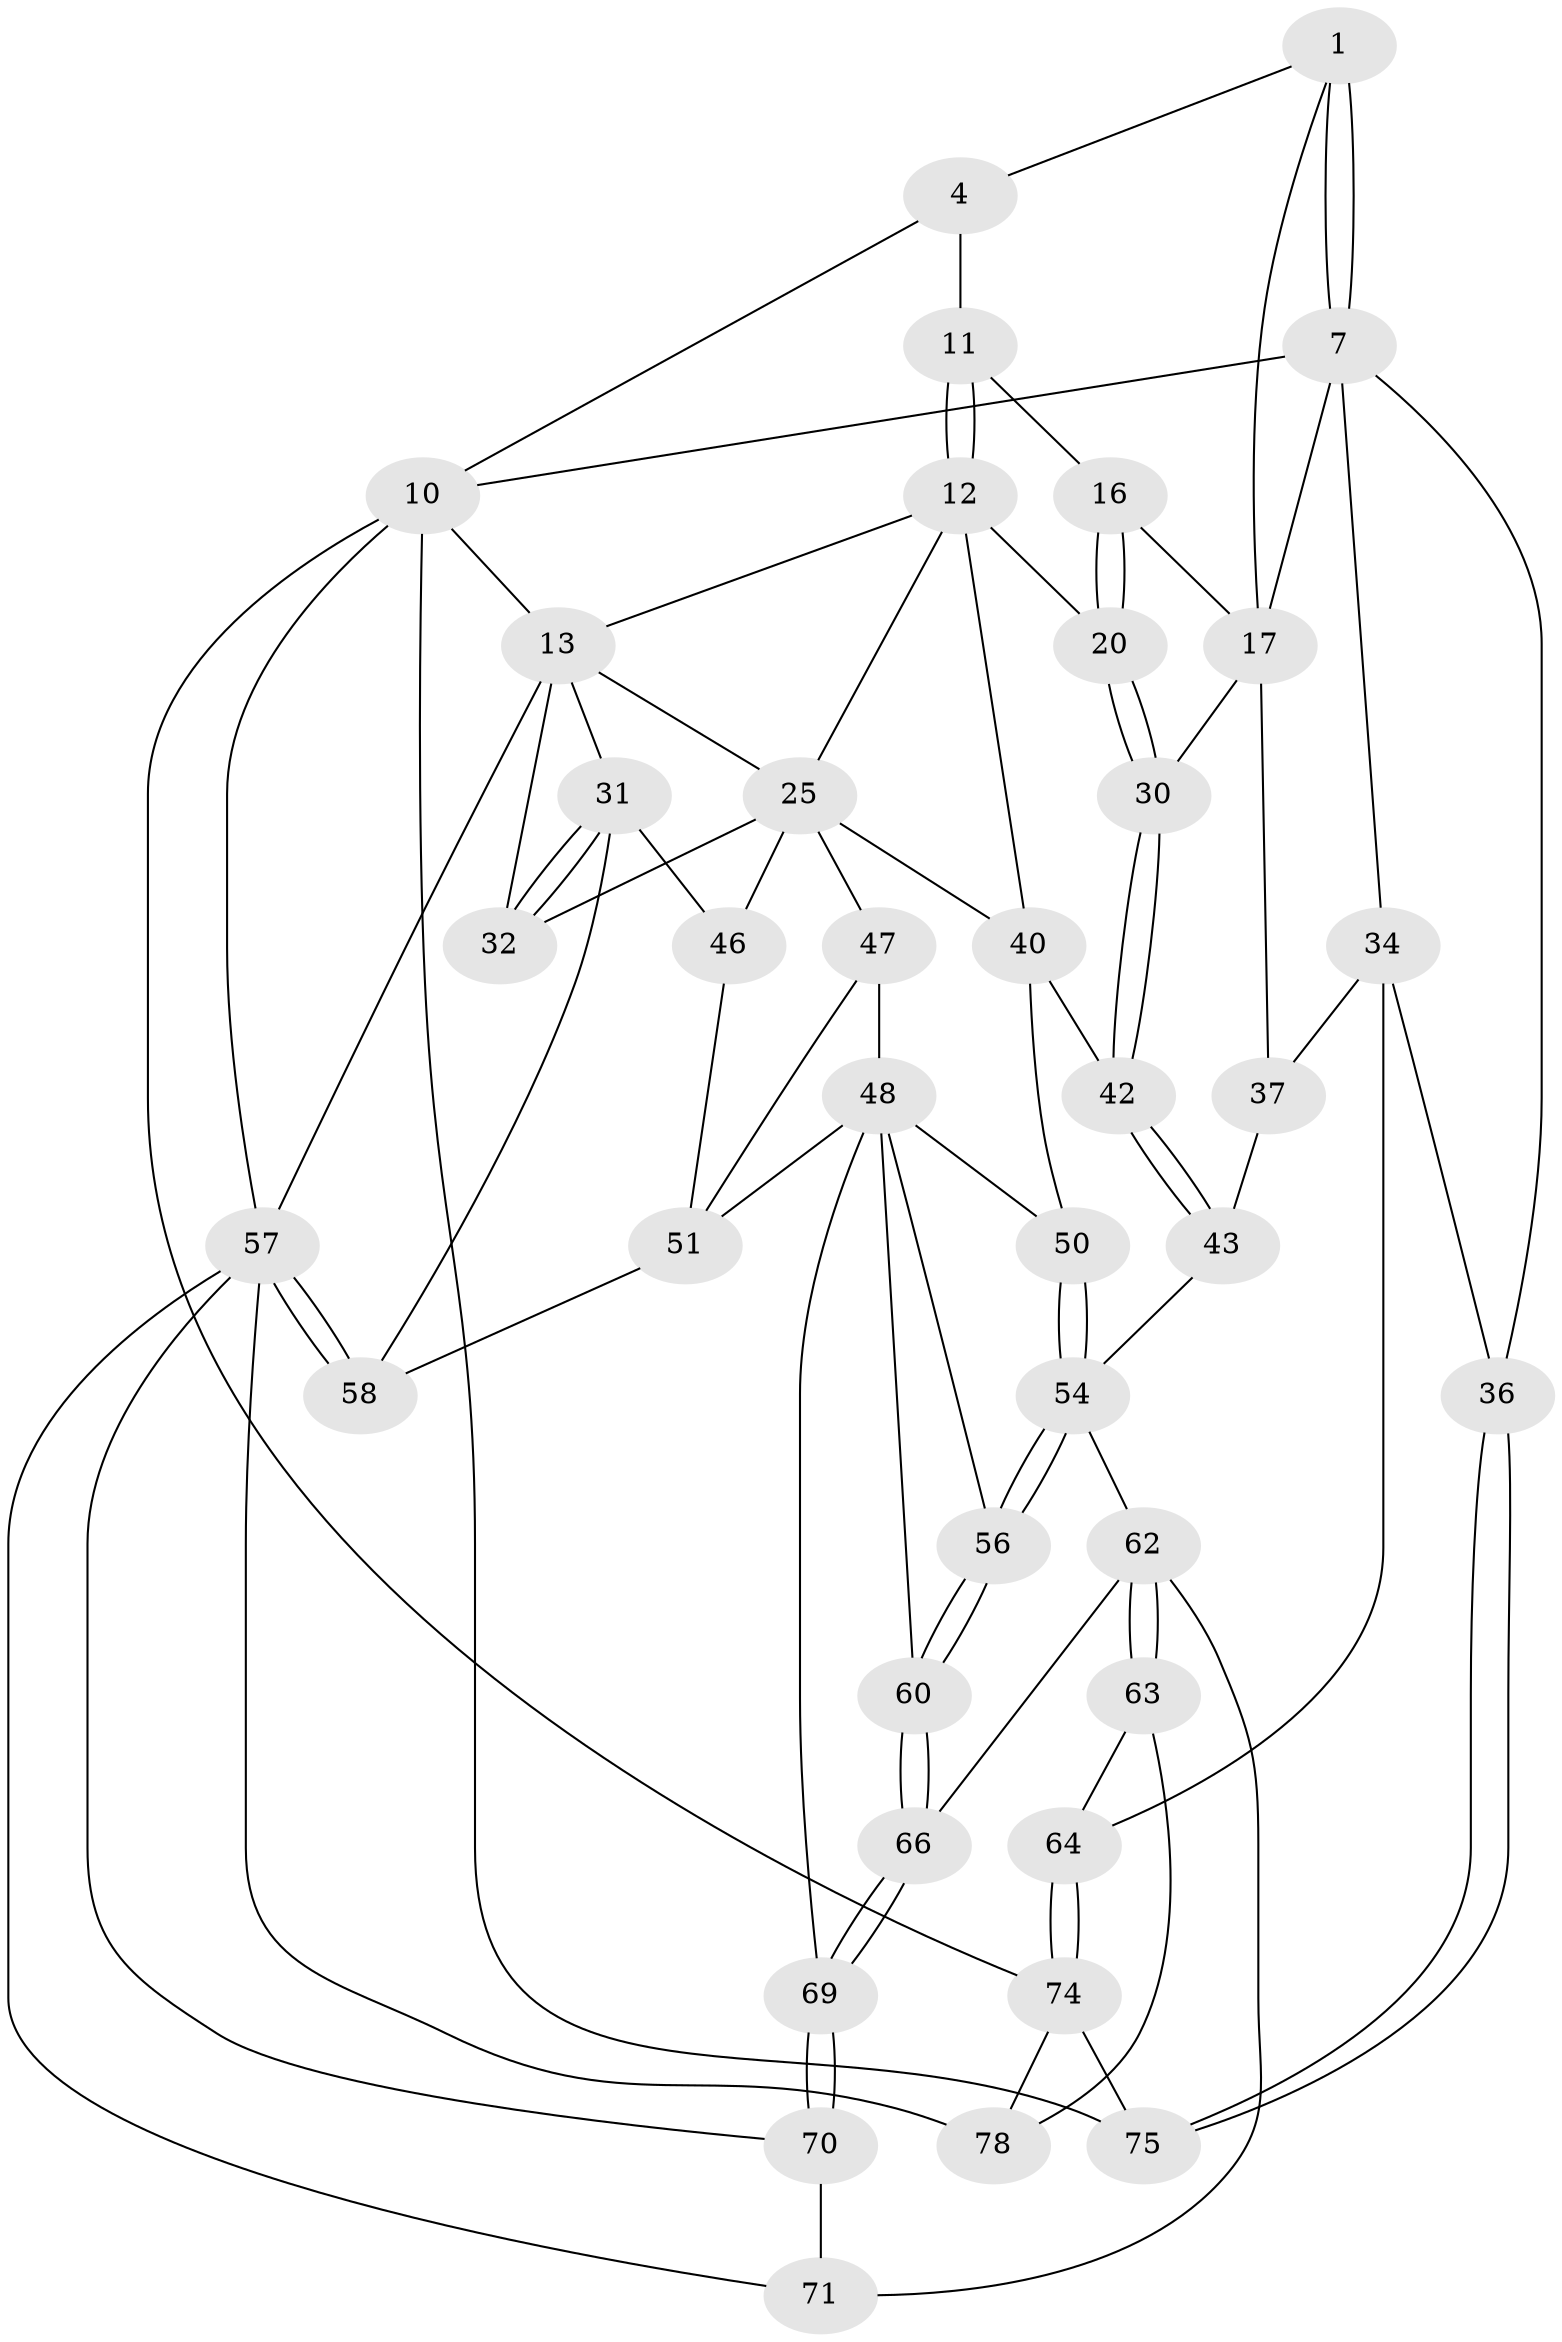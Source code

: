 // original degree distribution, {3: 0.025, 4: 0.2125, 6: 0.1875, 5: 0.575}
// Generated by graph-tools (version 1.1) at 2025/17/03/09/25 04:17:10]
// undirected, 40 vertices, 91 edges
graph export_dot {
graph [start="1"]
  node [color=gray90,style=filled];
  1 [pos="+0.048549845512182575+0",super="+2"];
  4 [pos="+0.2578518517867478+0.03384364462980232",super="+5"];
  7 [pos="+0.03792922536984653+0.13956070663603679",super="+8"];
  10 [pos="+0+0",super="+80"];
  11 [pos="+0.7110816521998047+0",super="+15"];
  12 [pos="+0.7693672154469524+0",super="+19"];
  13 [pos="+0.9232354671107695+0",super="+23+14"];
  16 [pos="+0.4349127753621741+0.20666209152135082"];
  17 [pos="+0.4082182691355158+0.22368031268862423",super="+18+28"];
  20 [pos="+0.5470185306873396+0.25930581875019226"];
  25 [pos="+0.8505635308872163+0.278130920655927",super="+33"];
  30 [pos="+0.4080363387238906+0.41097935743637276"];
  31 [pos="+1+0.4293056978445624",super="+45"];
  32 [pos="+1+0.384254543579819"];
  34 [pos="+0.058570374225976725+0.5114787494611546",super="+35"];
  36 [pos="+0+0.6674790336369378"];
  37 [pos="+0.21968446911271203+0.4646865057400906",super="+44"];
  40 [pos="+0.6722960037755629+0.416651026526662",super="+41"];
  42 [pos="+0.43741104583706364+0.5084095389107652"];
  43 [pos="+0.3962671502452811+0.5582116070239445"];
  46 [pos="+0.9015307073031543+0.5839964991047847"];
  47 [pos="+0.6778747575327547+0.6111628938242021",super="+52"];
  48 [pos="+0.6287992406398304+0.6391407230477345",super="+49+59"];
  50 [pos="+0.5809804342014322+0.6378834380148581"];
  51 [pos="+0.8614743778406617+0.6370820502724585",super="+65"];
  54 [pos="+0.5335688059372572+0.6732762672384787",super="+55"];
  56 [pos="+0.5858621947037023+0.7740020743523638"];
  57 [pos="+1+1",super="+76"];
  58 [pos="+1+1"];
  60 [pos="+0.5924549900839701+0.788035879294319"];
  62 [pos="+0.42970371277757824+0.8156839096123211",super="+67"];
  63 [pos="+0.36184284566893443+0.8419905001379397",super="+73"];
  64 [pos="+0.2756645583295328+0.7921618217567847"];
  66 [pos="+0.5915347015977511+0.793474135695712"];
  69 [pos="+0.7689718980964676+0.851370750788372"];
  70 [pos="+0.7377143212032259+0.9086601733766525"];
  71 [pos="+0.5846731389237425+0.9167554102954615"];
  74 [pos="+0.16059387972097183+0.9351154940897382",super="+79"];
  75 [pos="+0+0.7297429524005709"];
  78 [pos="+0.40331275508401665+1"];
  1 -- 7 [weight=2];
  1 -- 7;
  1 -- 4;
  1 -- 17;
  4 -- 11 [weight=2];
  4 -- 10;
  7 -- 34;
  7 -- 36;
  7 -- 10;
  7 -- 17;
  10 -- 13;
  10 -- 57;
  10 -- 75;
  10 -- 74;
  11 -- 12;
  11 -- 12;
  11 -- 16;
  12 -- 13;
  12 -- 40;
  12 -- 25;
  12 -- 20;
  13 -- 32;
  13 -- 25;
  13 -- 57;
  13 -- 31;
  16 -- 17;
  16 -- 20;
  16 -- 20;
  17 -- 37;
  17 -- 30;
  20 -- 30;
  20 -- 30;
  25 -- 32;
  25 -- 40;
  25 -- 46;
  25 -- 47;
  30 -- 42;
  30 -- 42;
  31 -- 32;
  31 -- 32;
  31 -- 58;
  31 -- 46;
  34 -- 37 [weight=2];
  34 -- 64;
  34 -- 36;
  36 -- 75;
  36 -- 75;
  37 -- 43;
  40 -- 42;
  40 -- 50;
  42 -- 43;
  42 -- 43;
  43 -- 54;
  46 -- 51;
  47 -- 48 [weight=2];
  47 -- 51;
  48 -- 56;
  48 -- 50;
  48 -- 51;
  48 -- 69;
  48 -- 60;
  50 -- 54;
  50 -- 54;
  51 -- 58;
  54 -- 56;
  54 -- 56;
  54 -- 62;
  56 -- 60;
  56 -- 60;
  57 -- 58;
  57 -- 58;
  57 -- 78;
  57 -- 70;
  57 -- 71;
  60 -- 66;
  60 -- 66;
  62 -- 63 [weight=2];
  62 -- 63;
  62 -- 66;
  62 -- 71;
  63 -- 64;
  63 -- 78;
  64 -- 74;
  64 -- 74;
  66 -- 69;
  66 -- 69;
  69 -- 70;
  69 -- 70;
  70 -- 71;
  74 -- 75;
  74 -- 78;
}
